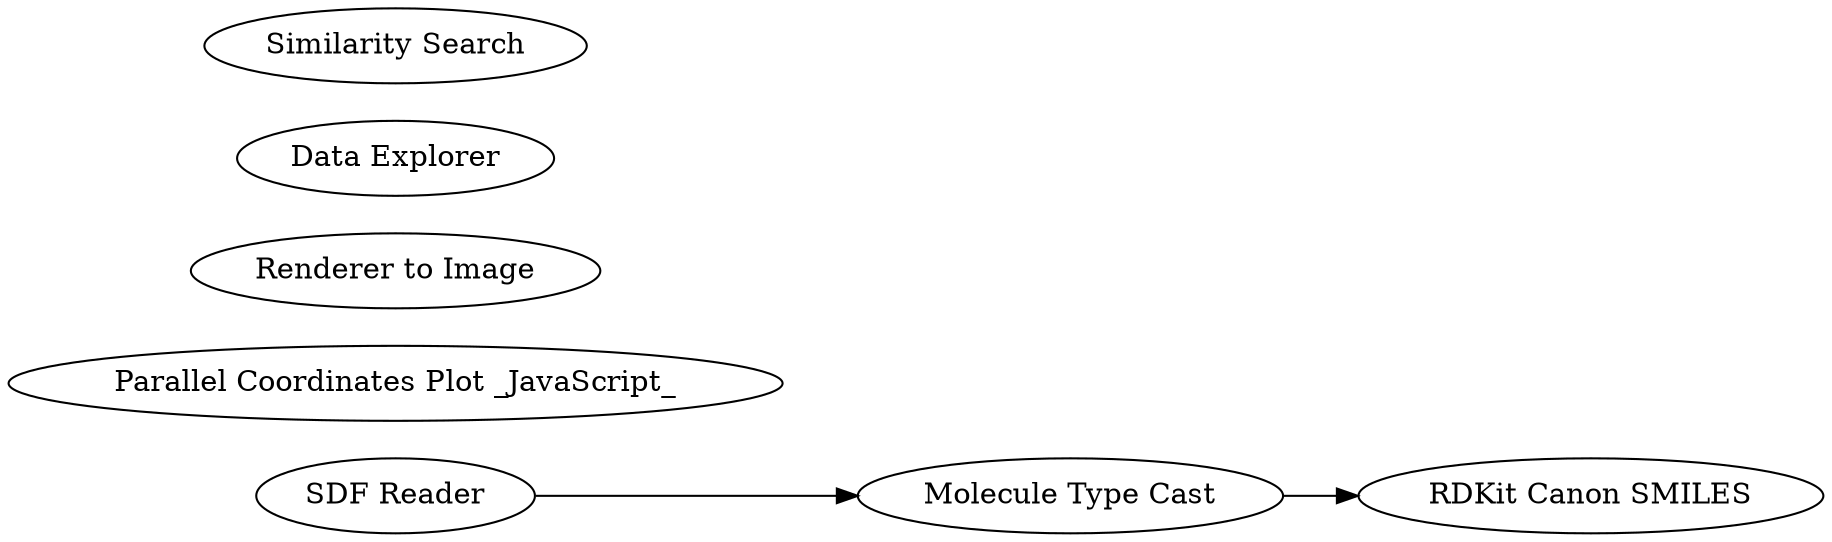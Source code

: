 digraph {
	3 [label="SDF Reader"]
	19 [label="Molecule Type Cast"]
	24 [label="RDKit Canon SMILES"]
	25 [label="Parallel Coordinates Plot _JavaScript_"]
	42 [label="Renderer to Image"]
	165 [label="Data Explorer"]
	166 [label="Similarity Search"]
	3 -> 19
	19 -> 24
	rankdir=LR
}
